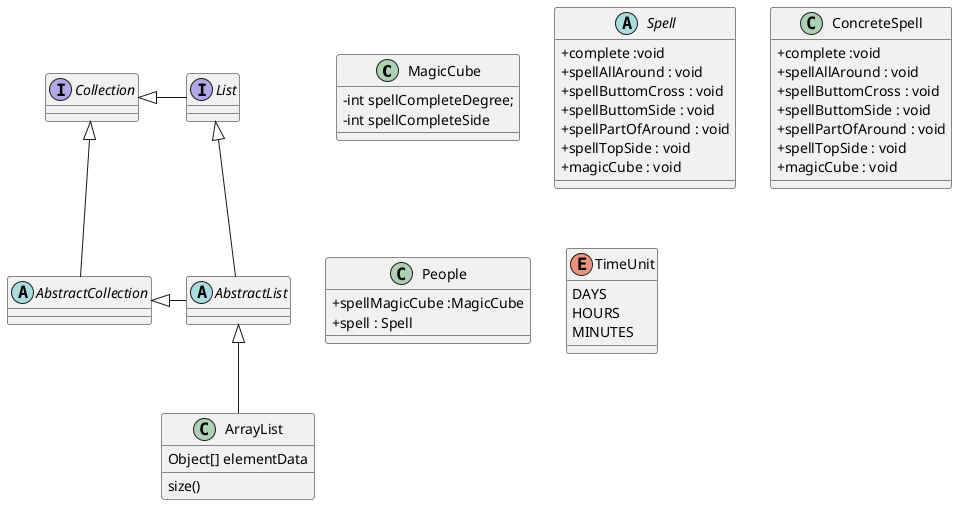 @startuml
skinparam classAttributeIconSize 0
class MagicCube{
    - int spellCompleteDegree;
    - int spellCompleteSide
}
abstract class Spell{
    + complete :void
    + spellAllAround : void
    + spellButtomCross : void
    + spellButtomSide : void
    + spellPartOfAround : void
    + spellTopSide : void
    + magicCube : void
}
class ConcreteSpell{
    + complete :void
    + spellAllAround : void
    + spellButtomCross : void
    + spellButtomSide : void
    + spellPartOfAround : void
    + spellTopSide : void
    + magicCube : void
}
class People {
    + spellMagicCube :MagicCube
    + spell : Spell
}
abstract class AbstractList
abstract AbstractCollection
interface List
interface Collection

List <|-- AbstractList
Collection <|-- AbstractCollection

Collection <|- List
AbstractCollection <|- AbstractList
AbstractList <|-- ArrayList

class ArrayList {
Object[] elementData
size()
}

enum TimeUnit {
DAYS
HOURS
MINUTES
}

@enduml